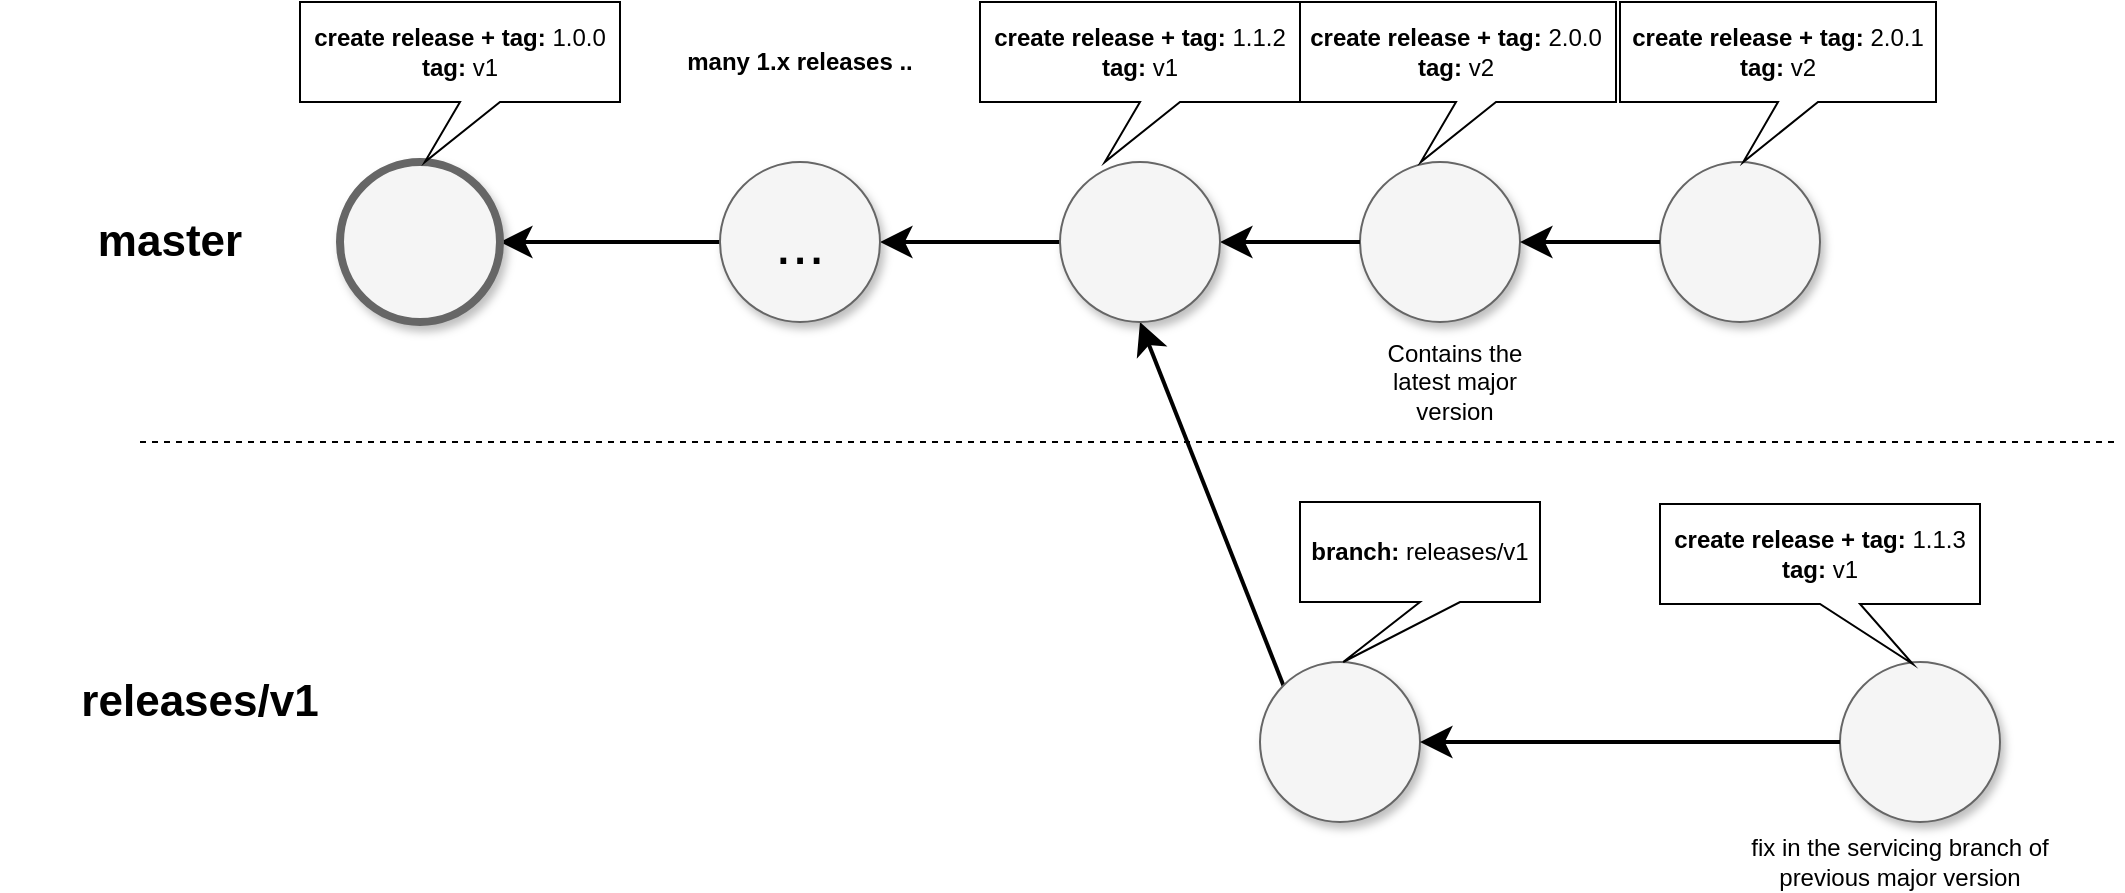 <mxfile version="12.3.8" type="device" pages="1"><diagram name="Page-1" id="ff44883e-f642-bcb2-894b-16b3d25a3f0b"><mxGraphModel dx="1056" dy="568" grid="1" gridSize="10" guides="1" tooltips="1" connect="1" arrows="1" fold="1" page="1" pageScale="1.5" pageWidth="1169" pageHeight="826" background="#ffffff" math="0" shadow="0"><root><mxCell id="0" style=";html=1;"/><mxCell id="1" style=";html=1;" parent="0"/><mxCell id="f0bcc99304e6f5a-9" style="edgeStyle=none;curved=1;html=1;startSize=10;endArrow=classic;endFill=1;endSize=10;strokeColor=#000000;strokeWidth=2;fontSize=12;entryX=1;entryY=0.5;entryDx=0;entryDy=0;exitX=0;exitY=0.5;exitDx=0;exitDy=0;" parent="1" source="f0bcc99304e6f5a-2" target="f0bcc99304e6f5a-1" edge="1"><mxGeometry relative="1" as="geometry"><mxPoint x="410" y="770" as="sourcePoint"/></mxGeometry></mxCell><mxCell id="f0bcc99304e6f5a-16" style="edgeStyle=none;curved=1;html=1;startSize=10;endFill=1;endSize=10;strokeWidth=2;fontSize=12;exitX=0;exitY=0;exitDx=0;exitDy=0;entryX=0.5;entryY=1;entryDx=0;entryDy=0;" parent="1" source="f0bcc99304e6f5a-3" edge="1"><mxGeometry relative="1" as="geometry"><mxPoint x="680" y="650" as="targetPoint"/></mxGeometry></mxCell><mxCell id="f0bcc99304e6f5a-1" value="" style="ellipse;whiteSpace=wrap;html=1;rounded=0;shadow=1;strokeColor=#666666;strokeWidth=4;fontSize=30;align=center;fillColor=#f5f5f5;" parent="1" vertex="1"><mxGeometry x="280" y="570" width="80" height="80" as="geometry"/></mxCell><mxCell id="f0bcc99304e6f5a-10" style="edgeStyle=none;curved=1;html=1;startSize=10;endFill=1;endSize=10;strokeWidth=2;fontSize=12;exitX=0;exitY=0.5;exitDx=0;exitDy=0;entryX=1;entryY=0.5;entryDx=0;entryDy=0;" parent="1" source="f0bcc99304e6f5a-6" target="f0bcc99304e6f5a-2" edge="1"><mxGeometry relative="1" as="geometry"><mxPoint x="590" y="530" as="targetPoint"/></mxGeometry></mxCell><mxCell id="f0bcc99304e6f5a-2" value="..." style="ellipse;whiteSpace=wrap;html=1;rounded=0;shadow=1;strokeColor=#666666;strokeWidth=1;fontSize=30;align=center;fillColor=#f5f5f5;" parent="1" vertex="1"><mxGeometry x="470" y="570" width="80" height="80" as="geometry"/></mxCell><mxCell id="f0bcc99304e6f5a-3" value="" style="ellipse;whiteSpace=wrap;html=1;rounded=0;shadow=1;strokeColor=#666666;strokeWidth=1;fontSize=30;align=center;fillColor=#f5f5f5;" parent="1" vertex="1"><mxGeometry x="740" y="820" width="80" height="80" as="geometry"/></mxCell><mxCell id="f0bcc99304e6f5a-4" value="" style="ellipse;whiteSpace=wrap;html=1;rounded=0;shadow=1;strokeColor=#666666;strokeWidth=1;fontSize=30;align=center;fillColor=#f5f5f5;" parent="1" vertex="1"><mxGeometry x="790" y="570" width="80" height="80" as="geometry"/></mxCell><mxCell id="f0bcc99304e6f5a-14" style="edgeStyle=none;curved=1;html=1;startSize=10;endFill=1;endSize=10;strokeWidth=2;fontSize=12;exitX=0;exitY=0.5;exitDx=0;exitDy=0;entryX=1;entryY=0.5;entryDx=0;entryDy=0;" parent="1" source="f0bcc99304e6f5a-4" target="f0bcc99304e6f5a-6" edge="1"><mxGeometry relative="1" as="geometry"><mxPoint x="730" y="530" as="targetPoint"/></mxGeometry></mxCell><mxCell id="f0bcc99304e6f5a-6" value="" style="ellipse;whiteSpace=wrap;html=1;rounded=0;shadow=1;strokeColor=#666666;strokeWidth=1;fontSize=30;align=center;fillColor=#f5f5f5;" parent="1" vertex="1"><mxGeometry x="640" y="570" width="80" height="80" as="geometry"/></mxCell><mxCell id="g_rDVRQgEvpVTLsoLcC--1" value="&lt;b&gt;branch:&lt;/b&gt;&amp;nbsp;releases/v1" style="shape=callout;whiteSpace=wrap;html=1;perimeter=calloutPerimeter;position2=0.18;" parent="1" vertex="1"><mxGeometry x="760" y="740" width="120" height="80" as="geometry"/></mxCell><mxCell id="g_rDVRQgEvpVTLsoLcC--3" value="" style="ellipse;whiteSpace=wrap;html=1;rounded=0;shadow=1;strokeColor=#666666;strokeWidth=1;fontSize=30;align=center;fillColor=#f5f5f5;" parent="1" vertex="1"><mxGeometry x="1030" y="820" width="80" height="80" as="geometry"/></mxCell><mxCell id="g_rDVRQgEvpVTLsoLcC--4" style="edgeStyle=none;curved=1;html=1;startSize=10;endFill=1;endSize=10;strokeWidth=2;fontSize=12;exitX=0;exitY=0.5;exitDx=0;exitDy=0;entryX=1;entryY=0.5;entryDx=0;entryDy=0;" parent="1" source="g_rDVRQgEvpVTLsoLcC--3" target="f0bcc99304e6f5a-3" edge="1"><mxGeometry relative="1" as="geometry"><mxPoint x="761.716" y="841.716" as="sourcePoint"/><mxPoint x="690" y="660" as="targetPoint"/></mxGeometry></mxCell><mxCell id="g_rDVRQgEvpVTLsoLcC--8" value="&lt;b&gt;create release + tag:&lt;/b&gt; 1.1.3&lt;br&gt;&lt;b&gt;tag:&lt;/b&gt; v1" style="shape=callout;whiteSpace=wrap;html=1;perimeter=calloutPerimeter;position2=0.79;" parent="1" vertex="1"><mxGeometry x="940" y="741" width="160" height="80" as="geometry"/></mxCell><mxCell id="g_rDVRQgEvpVTLsoLcC--10" value="" style="ellipse;whiteSpace=wrap;html=1;rounded=0;shadow=1;strokeColor=#666666;strokeWidth=1;fontSize=30;align=center;fillColor=#f5f5f5;" parent="1" vertex="1"><mxGeometry x="940" y="570" width="80" height="80" as="geometry"/></mxCell><mxCell id="g_rDVRQgEvpVTLsoLcC--11" style="edgeStyle=none;curved=1;html=1;startSize=10;endFill=1;endSize=10;strokeWidth=2;fontSize=12;exitX=0;exitY=0.5;exitDx=0;exitDy=0;" parent="1" source="g_rDVRQgEvpVTLsoLcC--10" edge="1"><mxGeometry relative="1" as="geometry"><mxPoint x="800" y="620" as="sourcePoint"/><mxPoint x="870" y="610" as="targetPoint"/></mxGeometry></mxCell><mxCell id="g_rDVRQgEvpVTLsoLcC--19" value="master" style="text;html=1;strokeColor=none;fillColor=none;align=center;verticalAlign=middle;whiteSpace=wrap;rounded=0;fontStyle=1;fontSize=22;" parent="1" vertex="1"><mxGeometry x="110" y="600" width="170" height="19" as="geometry"/></mxCell><mxCell id="g_rDVRQgEvpVTLsoLcC--20" value="releases/v1" style="text;html=1;strokeColor=none;fillColor=none;align=center;verticalAlign=middle;whiteSpace=wrap;rounded=0;fontStyle=1;fontSize=22;" parent="1" vertex="1"><mxGeometry x="150" y="830" width="120" height="20" as="geometry"/></mxCell><mxCell id="g_rDVRQgEvpVTLsoLcC--21" value="" style="endArrow=none;dashed=1;html=1;fontSize=22;" parent="1" edge="1"><mxGeometry width="50" height="50" relative="1" as="geometry"><mxPoint x="180" y="710" as="sourcePoint"/><mxPoint x="1170" y="710" as="targetPoint"/></mxGeometry></mxCell><mxCell id="95yrAyCjuaMRlozGYDW8-2" value="&lt;b&gt;create release + tag:&lt;/b&gt; 1.0.0&lt;br&gt;&lt;b&gt;tag:&lt;/b&gt; v1" style="shape=callout;whiteSpace=wrap;html=1;perimeter=calloutPerimeter;position2=0.39;" vertex="1" parent="1"><mxGeometry x="260" y="490" width="160" height="80" as="geometry"/></mxCell><mxCell id="95yrAyCjuaMRlozGYDW8-3" value="&lt;b&gt;create release + tag:&lt;/b&gt;&amp;nbsp;2.0.0&lt;br&gt;&lt;b&gt;tag:&lt;/b&gt; v2" style="shape=callout;whiteSpace=wrap;html=1;perimeter=calloutPerimeter;position2=0.39;" vertex="1" parent="1"><mxGeometry x="758" y="490" width="160" height="80" as="geometry"/></mxCell><mxCell id="95yrAyCjuaMRlozGYDW8-4" value="&lt;b&gt;create release + tag:&lt;/b&gt;&amp;nbsp;2.0.1&lt;br&gt;&lt;b&gt;tag:&lt;/b&gt; v2" style="shape=callout;whiteSpace=wrap;html=1;perimeter=calloutPerimeter;position2=0.39;" vertex="1" parent="1"><mxGeometry x="920" y="490" width="158" height="80" as="geometry"/></mxCell><mxCell id="95yrAyCjuaMRlozGYDW8-5" value="&lt;b&gt;create release + tag:&lt;/b&gt; 1.1.2&lt;br&gt;&lt;b&gt;tag:&lt;/b&gt; v1" style="shape=callout;whiteSpace=wrap;html=1;perimeter=calloutPerimeter;position2=0.39;" vertex="1" parent="1"><mxGeometry x="600" y="490" width="160" height="80" as="geometry"/></mxCell><mxCell id="95yrAyCjuaMRlozGYDW8-6" value="many 1.x releases .." style="text;html=1;strokeColor=none;fillColor=none;align=center;verticalAlign=middle;whiteSpace=wrap;rounded=0;fontStyle=1" vertex="1" parent="1"><mxGeometry x="445" y="510" width="130" height="20" as="geometry"/></mxCell><mxCell id="95yrAyCjuaMRlozGYDW8-7" value="Contains the latest major version" style="text;html=1;strokeColor=none;fillColor=none;align=center;verticalAlign=middle;whiteSpace=wrap;rounded=0;" vertex="1" parent="1"><mxGeometry x="790" y="670" width="95" height="20" as="geometry"/></mxCell><mxCell id="95yrAyCjuaMRlozGYDW8-10" value="fix in the servicing branch of previous major version" style="text;html=1;strokeColor=none;fillColor=none;align=center;verticalAlign=middle;whiteSpace=wrap;rounded=0;" vertex="1" parent="1"><mxGeometry x="970" y="910" width="180" height="20" as="geometry"/></mxCell></root></mxGraphModel></diagram></mxfile>

